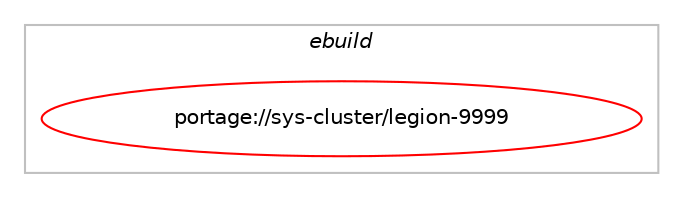digraph prolog {

# *************
# Graph options
# *************

newrank=true;
concentrate=true;
compound=true;
graph [rankdir=LR,fontname=Helvetica,fontsize=10,ranksep=1.5];#, ranksep=2.5, nodesep=0.2];
edge  [arrowhead=vee];
node  [fontname=Helvetica,fontsize=10];

# **********
# The ebuild
# **********

subgraph cluster_leftcol {
color=gray;
label=<<i>ebuild</i>>;
id [label="portage://sys-cluster/legion-9999", color=red, width=4, href="../sys-cluster/legion-9999.svg"];
}

# ****************
# The dependencies
# ****************

subgraph cluster_midcol {
color=gray;
label=<<i>dependencies</i>>;
subgraph cluster_compile {
fillcolor="#eeeeee";
style=filled;
label=<<i>compile</i>>;
# *** BEGIN UNKNOWN DEPENDENCY TYPE (TODO) ***
# id -> equal(use_conditional_group(positive,examples,portage://sys-cluster/legion-9999,[package_dependency(portage://sys-cluster/legion-9999,install,no,virtual,mpi,none,[,,],[],[use(enable(cxx),none)])]))
# *** END UNKNOWN DEPENDENCY TYPE (TODO) ***

# *** BEGIN UNKNOWN DEPENDENCY TYPE (TODO) ***
# id -> equal(use_conditional_group(positive,gasnet,portage://sys-cluster/legion-9999,[package_dependency(portage://sys-cluster/legion-9999,install,no,sys-cluster,gasnet,greaterequal,[1.26.4,,-r1,1.26.4-r1],[],[])]))
# *** END UNKNOWN DEPENDENCY TYPE (TODO) ***

# *** BEGIN UNKNOWN DEPENDENCY TYPE (TODO) ***
# id -> equal(use_conditional_group(positive,hwloc,portage://sys-cluster/legion-9999,[package_dependency(portage://sys-cluster/legion-9999,install,no,sys-apps,hwloc,smaller,[2,,,2],any_same_slot,[])]))
# *** END UNKNOWN DEPENDENCY TYPE (TODO) ***

}
subgraph cluster_compileandrun {
fillcolor="#eeeeee";
style=filled;
label=<<i>compile and run</i>>;
}
subgraph cluster_run {
fillcolor="#eeeeee";
style=filled;
label=<<i>run</i>>;
# *** BEGIN UNKNOWN DEPENDENCY TYPE (TODO) ***
# id -> equal(use_conditional_group(positive,examples,portage://sys-cluster/legion-9999,[package_dependency(portage://sys-cluster/legion-9999,run,no,virtual,mpi,none,[,,],[],[use(enable(cxx),none)])]))
# *** END UNKNOWN DEPENDENCY TYPE (TODO) ***

# *** BEGIN UNKNOWN DEPENDENCY TYPE (TODO) ***
# id -> equal(use_conditional_group(positive,gasnet,portage://sys-cluster/legion-9999,[package_dependency(portage://sys-cluster/legion-9999,run,no,sys-cluster,gasnet,greaterequal,[1.26.4,,-r1,1.26.4-r1],[],[])]))
# *** END UNKNOWN DEPENDENCY TYPE (TODO) ***

# *** BEGIN UNKNOWN DEPENDENCY TYPE (TODO) ***
# id -> equal(use_conditional_group(positive,hwloc,portage://sys-cluster/legion-9999,[package_dependency(portage://sys-cluster/legion-9999,run,no,sys-apps,hwloc,smaller,[2,,,2],any_same_slot,[])]))
# *** END UNKNOWN DEPENDENCY TYPE (TODO) ***

}
}

# **************
# The candidates
# **************

subgraph cluster_choices {
rank=same;
color=gray;
label=<<i>candidates</i>>;

}

}
